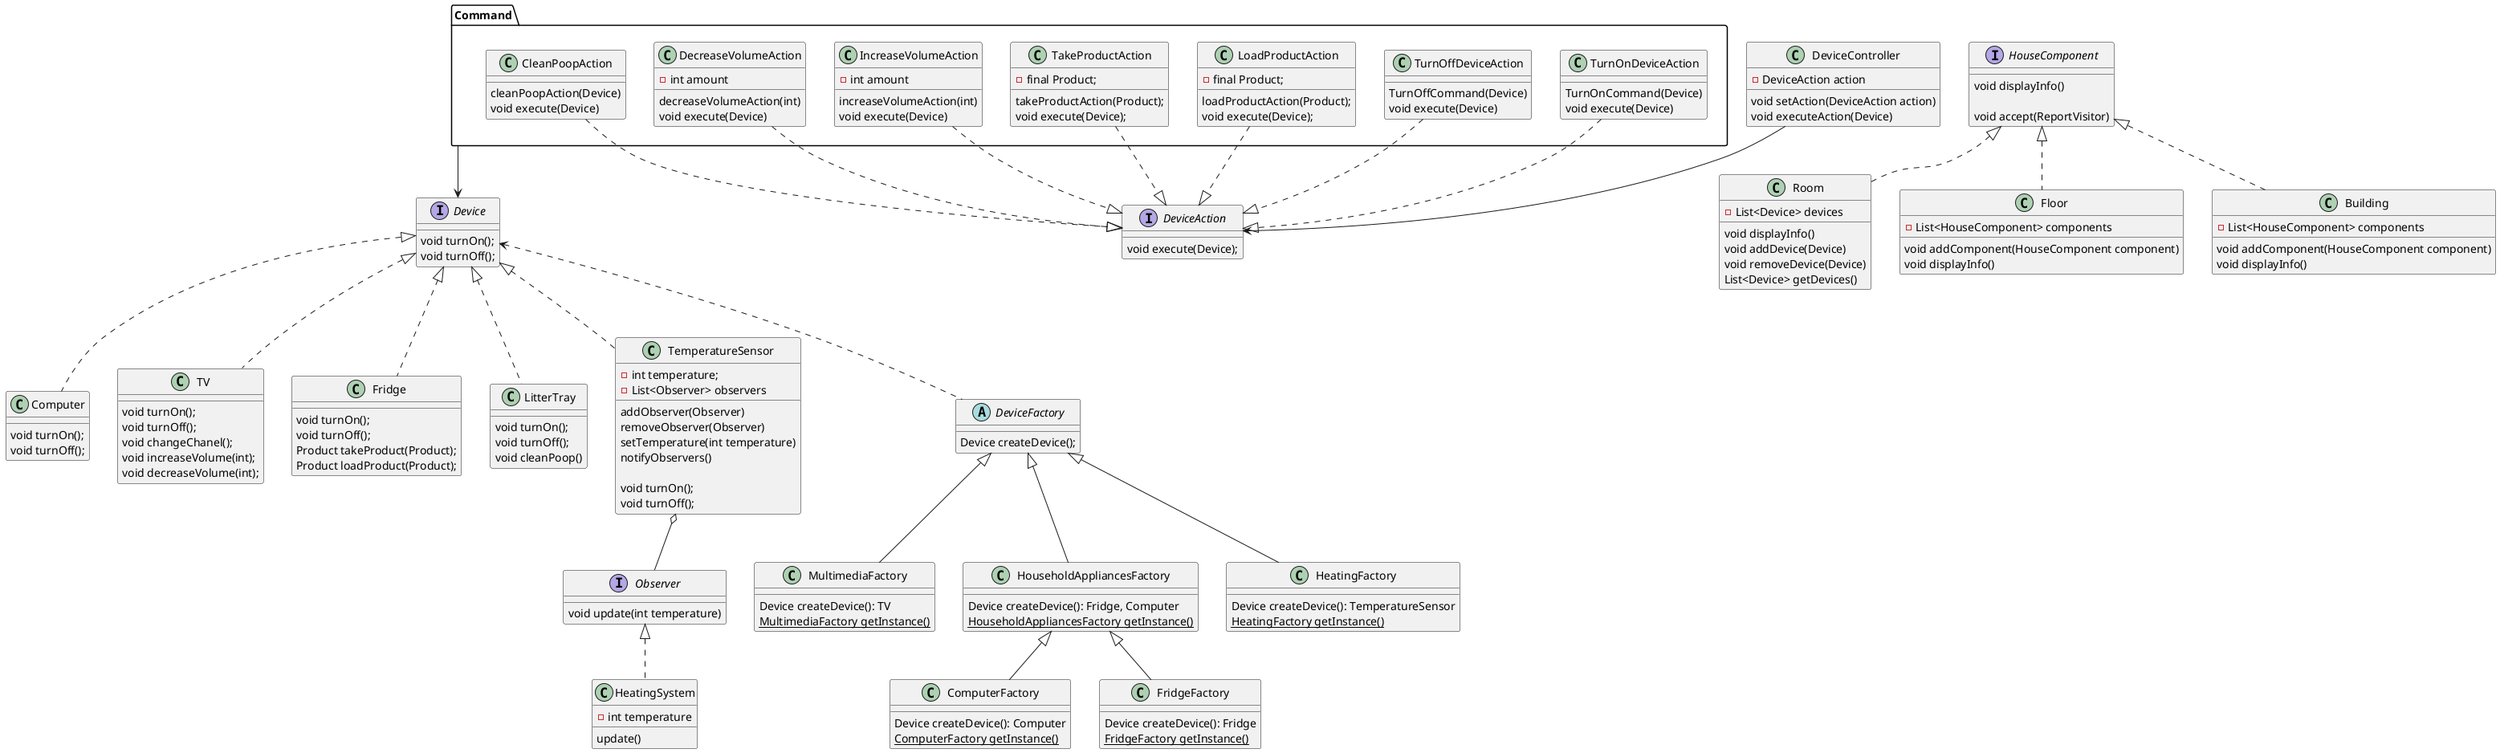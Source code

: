 @startuml

interface Device {
    void turnOn();
    void turnOff();
}

class Computer implements Device {
    void turnOn();
    void turnOff();

}

class TV implements Device {
    void turnOn();
    void turnOff();
    void changeChanel();
    void increaseVolume(int);
    void decreaseVolume(int);

}

class Fridge implements Device {
    void turnOn();
    void turnOff();
    Product takeProduct(Product);
    Product loadProduct(Product);

}

class LitterTray implements Device {
    void turnOn();
    void turnOff();
    void cleanPoop()

}

class TemperatureSensor implements Device {
    - int temperature;
    - List<Observer> observers
    addObserver(Observer)
    removeObserver(Observer)
    setTemperature(int temperature)
    notifyObservers()

    void turnOn();
    void turnOff();

}

abstract class DeviceFactory {
    Device createDevice();
}

class MultimediaFactory extends DeviceFactory {
    Device createDevice(): TV
    {static} MultimediaFactory getInstance()
}

class HouseholdAppliancesFactory extends DeviceFactory {
    Device createDevice(): Fridge, Computer
    {static} HouseholdAppliancesFactory getInstance()
}

class ComputerFactory extends HouseholdAppliancesFactory{
    Device createDevice(): Computer
    {static} ComputerFactory getInstance()
}

class FridgeFactory extends HouseholdAppliancesFactory{
    Device createDevice(): Fridge
    {static} FridgeFactory getInstance()
}

class HeatingFactory extends DeviceFactory {
    Device createDevice(): TemperatureSensor
    {static} HeatingFactory getInstance()
}

class HeatingSystem implements Observer{
   -int temperature
    update()
'    if temperature is over 20 turn off heating else turn on
}

interface Observer {
    void update(int temperature)
}

interface HouseComponent {
    void displayInfo()

    void accept(ReportVisitor)
}

class Room implements HouseComponent {
    -List<Device> devices

    void displayInfo()
    void addDevice(Device)
    void removeDevice(Device)
    List<Device> getDevices()

}

class Floor implements HouseComponent {
    -List<HouseComponent> components
    void addComponent(HouseComponent component)
    void displayInfo()

}

class Building implements HouseComponent {
    -List<HouseComponent> components
    void addComponent(HouseComponent component)
    void displayInfo()

}

'TurnOffDeviceAction *-- Device
'TurnOnDeviceAction *-- Device

interface DeviceAction {
    void execute(Device);
}

package Command {
    class TurnOnDeviceAction {
        TurnOnCommand(Device)
        void execute(Device)
    }

    class TurnOffDeviceAction {
        TurnOffCommand(Device)
        void execute(Device)
    }

    class LoadProductAction{
        -final Product;
        loadProductAction(Product);
        void execute(Device);
    }

    class TakeProductAction{
        -final Product;
        takeProductAction(Product);
        void execute(Device);
    }

    class IncreaseVolumeAction{
        -int amount
        increaseVolumeAction(int)
        void execute(Device)
    }

    class DecreaseVolumeAction {
        -int amount
        decreaseVolumeAction(int)
        void execute(Device)
    }

    class CleanPoopAction{
        cleanPoopAction(Device)
        void execute(Device)
    }
}

TurnOnDeviceAction ..|> DeviceAction
TurnOffDeviceAction ..|> DeviceAction
LoadProductAction ..|> DeviceAction
TakeProductAction ..|> DeviceAction
IncreaseVolumeAction ..|> DeviceAction
DecreaseVolumeAction ..|> DeviceAction
CleanPoopAction ..|> DeviceAction

class DeviceController {
    -DeviceAction action
    void setAction(DeviceAction action)
    void executeAction(Device)
}

Command --> Device


Device <.. DeviceFactory
TemperatureSensor o-- Observer
DeviceController --> DeviceAction

@enduml